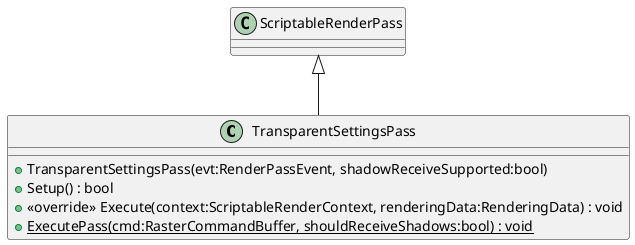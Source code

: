 @startuml
class TransparentSettingsPass {
    + TransparentSettingsPass(evt:RenderPassEvent, shadowReceiveSupported:bool)
    + Setup() : bool
    + <<override>> Execute(context:ScriptableRenderContext, renderingData:RenderingData) : void
    + {static} ExecutePass(cmd:RasterCommandBuffer, shouldReceiveShadows:bool) : void
}
ScriptableRenderPass <|-- TransparentSettingsPass
@enduml

